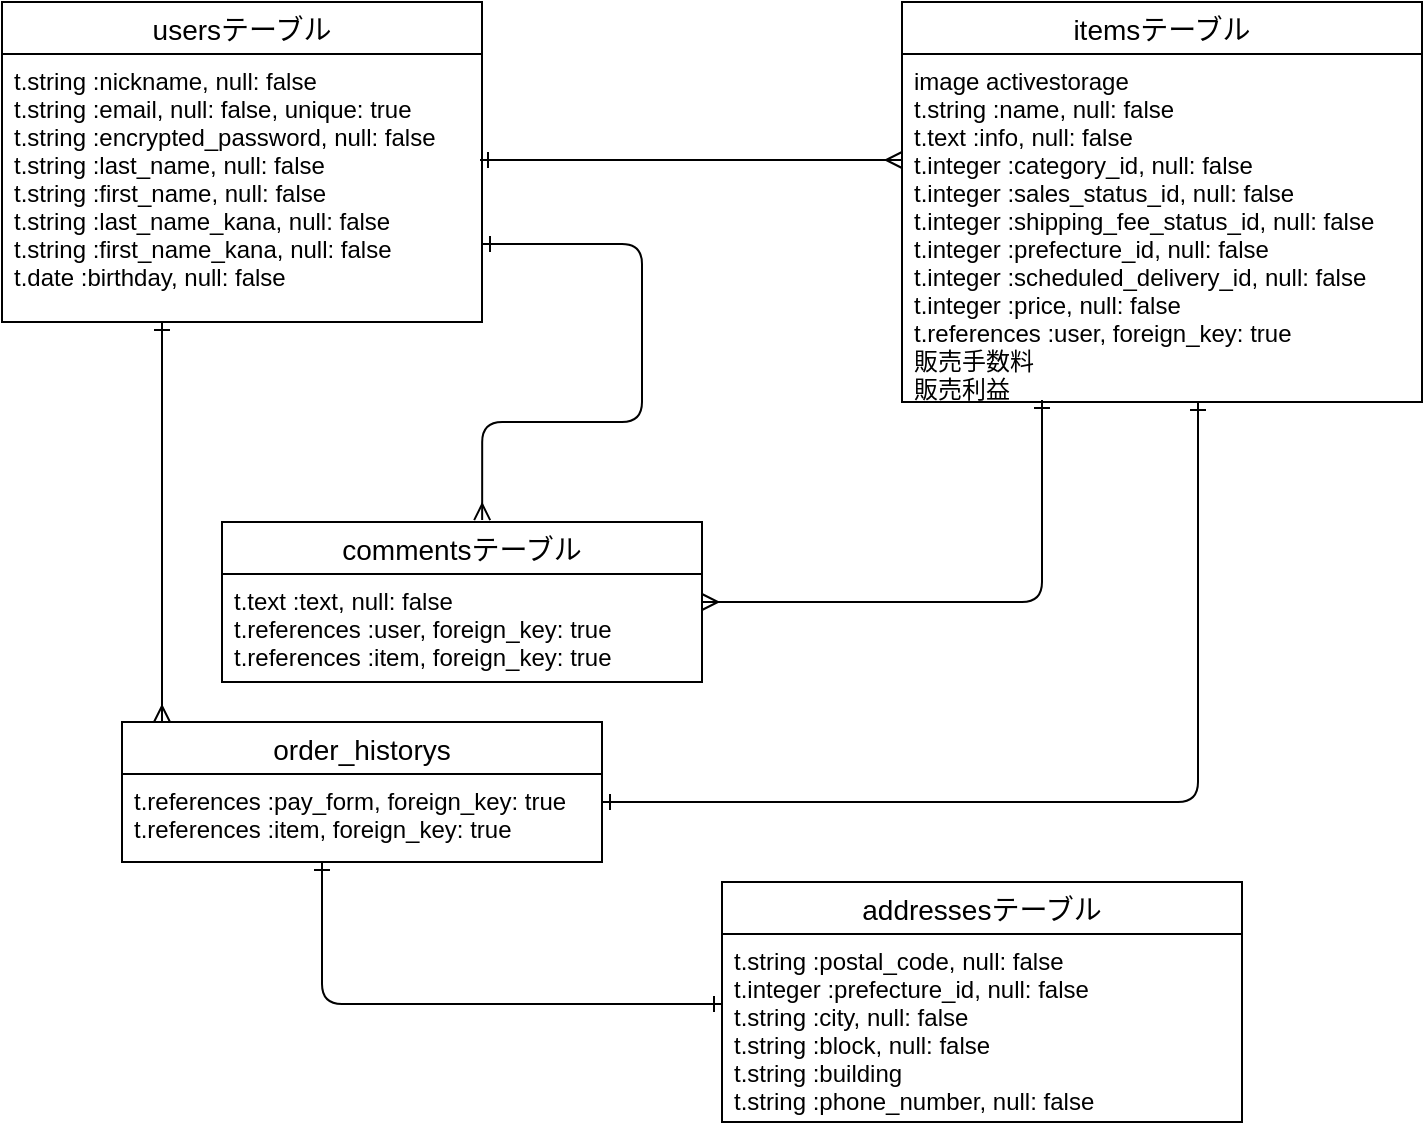 <mxfile>
    <diagram id="f0xW2Zt2wyNBY3h9a0CT" name="ページ1">
        <mxGraphModel dx="757" dy="569" grid="1" gridSize="10" guides="1" tooltips="1" connect="1" arrows="1" fold="1" page="1" pageScale="1" pageWidth="827" pageHeight="1169" math="0" shadow="0">
            <root>
                <mxCell id="0"/>
                <mxCell id="1" parent="0"/>
                <mxCell id="8" value="usersテーブル" style="swimlane;fontStyle=0;childLayout=stackLayout;horizontal=1;startSize=26;horizontalStack=0;resizeParent=1;resizeParentMax=0;resizeLast=0;collapsible=1;marginBottom=0;align=center;fontSize=14;" parent="1" vertex="1">
                    <mxGeometry x="40" y="40" width="240" height="160" as="geometry"/>
                </mxCell>
                <mxCell id="9" value="t.string :nickname,           null: false&#10;      t.string :email,              null: false, unique: true&#10;      t.string :encrypted_password, null: false&#10;t.string :last_name,          null: false&#10;      t.string :first_name,         null: false&#10;      t.string :last_name_kana,     null: false&#10;      t.string :first_name_kana,    null: false&#10;      t.date :birthday,             null: false&#10;&#10;&#10;&#10;" style="text;strokeColor=none;fillColor=none;spacingLeft=4;spacingRight=4;overflow=hidden;rotatable=0;points=[[0,0.5],[1,0.5]];portConstraint=eastwest;fontSize=12;" parent="8" vertex="1">
                    <mxGeometry y="26" width="240" height="134" as="geometry"/>
                </mxCell>
                <mxCell id="27" value="itemsテーブル" style="swimlane;fontStyle=0;childLayout=stackLayout;horizontal=1;startSize=26;horizontalStack=0;resizeParent=1;resizeParentMax=0;resizeLast=0;collapsible=1;marginBottom=0;align=center;fontSize=14;" parent="1" vertex="1">
                    <mxGeometry x="490" y="40" width="260" height="200" as="geometry"/>
                </mxCell>
                <mxCell id="28" value="image activestorage&#10;t.string :name,           null: false&#10;t.text :info, null: false&#10;t.integer :category_id, null: false&#10;t.integer :sales_status_id, null: false&#10;t.integer :shipping_fee_status_id, null: false&#10;t.integer :prefecture_id, null: false&#10;t.integer :scheduled_delivery_id, null: false&#10;      t.integer :price, null: false&#10;t.references :user, foreign_key: true&#10;販売手数料&#10;販売利益&#10;&#10;&#10;&#10;" style="text;strokeColor=none;fillColor=none;spacingLeft=4;spacingRight=4;overflow=hidden;rotatable=0;points=[[0,0.5],[1,0.5]];portConstraint=eastwest;fontSize=12;" parent="27" vertex="1">
                    <mxGeometry y="26" width="260" height="174" as="geometry"/>
                </mxCell>
                <mxCell id="31" value="addressesテーブル" style="swimlane;fontStyle=0;childLayout=stackLayout;horizontal=1;startSize=26;horizontalStack=0;resizeParent=1;resizeParentMax=0;resizeLast=0;collapsible=1;marginBottom=0;align=center;fontSize=14;" parent="1" vertex="1">
                    <mxGeometry x="400" y="480" width="260" height="120" as="geometry"/>
                </mxCell>
                <mxCell id="73" value="t.string :postal_code, null: false&#10;t.integer :prefecture_id, null: false&#10;t.string :city,          null: false&#10;t.string :block,         null: false&#10;      t.string :building&#10;      t.string :phone_number, null: false" style="text;strokeColor=none;fillColor=none;spacingLeft=4;spacingRight=4;overflow=hidden;rotatable=0;points=[[0,0.5],[1,0.5]];portConstraint=eastwest;fontSize=12;" parent="31" vertex="1">
                    <mxGeometry y="26" width="260" height="94" as="geometry"/>
                </mxCell>
                <mxCell id="39" value="commentsテーブル" style="swimlane;fontStyle=0;childLayout=stackLayout;horizontal=1;startSize=26;horizontalStack=0;resizeParent=1;resizeParentMax=0;resizeLast=0;collapsible=1;marginBottom=0;align=center;fontSize=14;" parent="1" vertex="1">
                    <mxGeometry x="150" y="300" width="240" height="80" as="geometry"/>
                </mxCell>
                <mxCell id="40" value="t.text :text,              null: false&#10;t.references :user, foreign_key: true&#10;t.references :item, foreign_key: true&#10;&#10;&#10;" style="text;strokeColor=none;fillColor=none;spacingLeft=4;spacingRight=4;overflow=hidden;rotatable=0;points=[[0,0.5],[1,0.5]];portConstraint=eastwest;fontSize=12;" parent="39" vertex="1">
                    <mxGeometry y="26" width="240" height="54" as="geometry"/>
                </mxCell>
                <mxCell id="55" value="" style="edgeStyle=entityRelationEdgeStyle;fontSize=12;html=1;endArrow=ERmany;startArrow=ERone;startFill=0;endFill=0;" parent="1" edge="1">
                    <mxGeometry width="100" height="100" relative="1" as="geometry">
                        <mxPoint x="279" y="119" as="sourcePoint"/>
                        <mxPoint x="490" y="119" as="targetPoint"/>
                    </mxGeometry>
                </mxCell>
                <mxCell id="60" value="" style="edgeStyle=orthogonalEdgeStyle;fontSize=12;html=1;endArrow=ERmany;startArrow=ERone;startFill=0;" parent="1" edge="1">
                    <mxGeometry width="100" height="100" relative="1" as="geometry">
                        <mxPoint x="560" y="239" as="sourcePoint"/>
                        <mxPoint x="390" y="340" as="targetPoint"/>
                        <Array as="points">
                            <mxPoint x="560" y="239"/>
                            <mxPoint x="560" y="340"/>
                        </Array>
                    </mxGeometry>
                </mxCell>
                <mxCell id="61" value="" style="edgeStyle=orthogonalEdgeStyle;fontSize=12;html=1;endArrow=ERmany;endFill=0;startArrow=ERone;startFill=0;" parent="1" edge="1">
                    <mxGeometry width="100" height="100" relative="1" as="geometry">
                        <mxPoint x="120" y="200" as="sourcePoint"/>
                        <mxPoint x="120" y="400" as="targetPoint"/>
                        <Array as="points">
                            <mxPoint x="120" y="270"/>
                            <mxPoint x="120" y="270"/>
                        </Array>
                    </mxGeometry>
                </mxCell>
                <mxCell id="64" value="" style="edgeStyle=orthogonalEdgeStyle;fontSize=12;html=1;endArrow=ERmany;startArrow=ERone;exitX=1;exitY=0.709;exitDx=0;exitDy=0;exitPerimeter=0;entryX=0.542;entryY=-0.012;entryDx=0;entryDy=0;entryPerimeter=0;startFill=0;" parent="1" source="9" target="39" edge="1">
                    <mxGeometry width="100" height="100" relative="1" as="geometry">
                        <mxPoint x="370" y="280" as="sourcePoint"/>
                        <mxPoint x="400" y="270" as="targetPoint"/>
                        <Array as="points">
                            <mxPoint x="360" y="161"/>
                            <mxPoint x="360" y="250"/>
                            <mxPoint x="280" y="250"/>
                        </Array>
                    </mxGeometry>
                </mxCell>
                <mxCell id="67" value="order_historys" style="swimlane;fontStyle=0;childLayout=stackLayout;horizontal=1;startSize=26;horizontalStack=0;resizeParent=1;resizeParentMax=0;resizeLast=0;collapsible=1;marginBottom=0;align=center;fontSize=14;" parent="1" vertex="1">
                    <mxGeometry x="100" y="400" width="240" height="70" as="geometry"/>
                </mxCell>
                <mxCell id="68" value="t.references :pay_form, foreign_key: true&#10;t.references :item, foreign_key: true" style="text;strokeColor=none;fillColor=none;spacingLeft=4;spacingRight=4;overflow=hidden;rotatable=0;points=[[0,0.5],[1,0.5]];portConstraint=eastwest;fontSize=12;" parent="67" vertex="1">
                    <mxGeometry y="26" width="240" height="44" as="geometry"/>
                </mxCell>
                <mxCell id="71" value="" style="edgeStyle=orthogonalEdgeStyle;fontSize=12;html=1;endArrow=ERone;endFill=1;startArrow=ERone;startFill=0;" parent="1" target="28" edge="1">
                    <mxGeometry width="100" height="100" relative="1" as="geometry">
                        <mxPoint x="340" y="440" as="sourcePoint"/>
                        <mxPoint x="638" y="241" as="targetPoint"/>
                        <Array as="points">
                            <mxPoint x="638" y="440"/>
                        </Array>
                    </mxGeometry>
                </mxCell>
                <mxCell id="72" value="" style="edgeStyle=orthogonalEdgeStyle;fontSize=12;html=1;endArrow=ERone;endFill=0;startArrow=ERone;startFill=0;" parent="1" target="68" edge="1">
                    <mxGeometry width="100" height="100" relative="1" as="geometry">
                        <mxPoint x="400" y="541" as="sourcePoint"/>
                        <mxPoint x="200" y="480" as="targetPoint"/>
                        <Array as="points">
                            <mxPoint x="200" y="541"/>
                        </Array>
                    </mxGeometry>
                </mxCell>
            </root>
        </mxGraphModel>
    </diagram>
</mxfile>